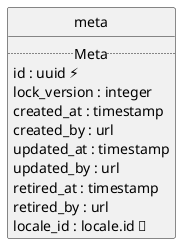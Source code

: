 @startuml uml
skinparam monochrome true
skinparam linetype ortho
hide circle

entity meta {
  .. Meta ..
  id : uuid ⚡
  lock_version : integer
  created_at : timestamp
  created_by : url
  updated_at : timestamp
  updated_by : url
  retired_at : timestamp
  retired_by : url
  locale_id : locale.id 🔑
}

@enduml
